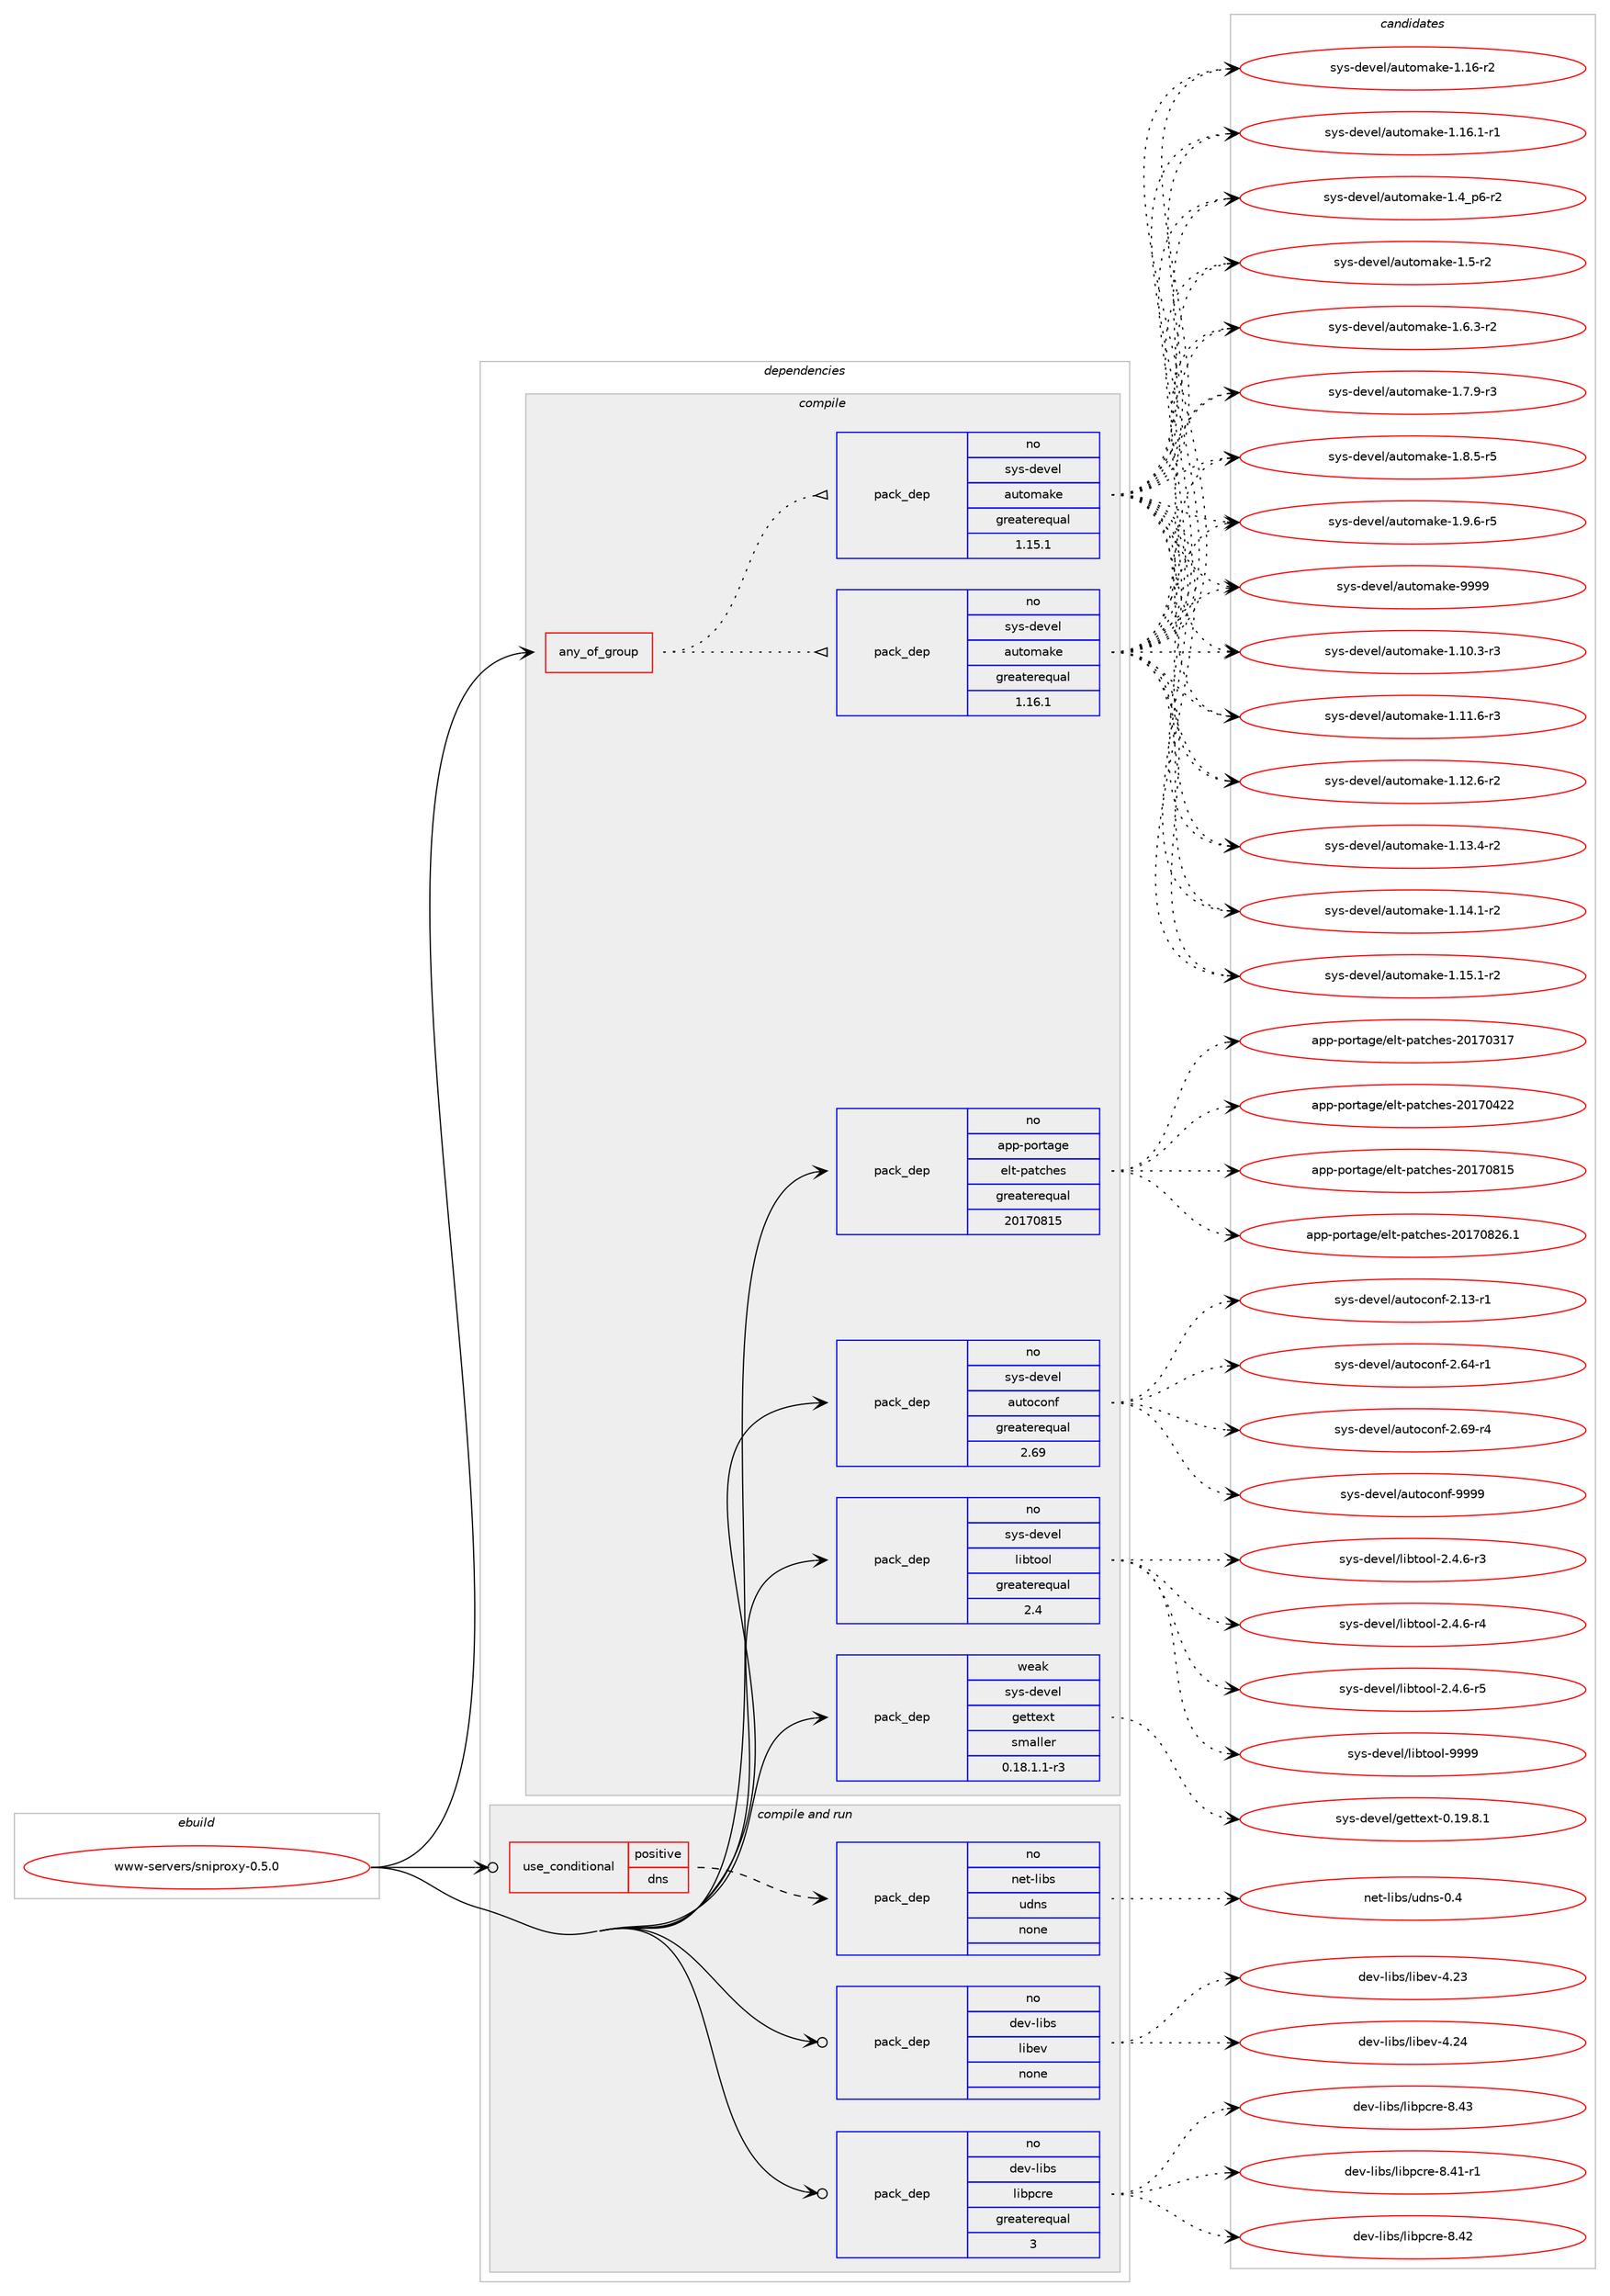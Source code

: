digraph prolog {

# *************
# Graph options
# *************

newrank=true;
concentrate=true;
compound=true;
graph [rankdir=LR,fontname=Helvetica,fontsize=10,ranksep=1.5];#, ranksep=2.5, nodesep=0.2];
edge  [arrowhead=vee];
node  [fontname=Helvetica,fontsize=10];

# **********
# The ebuild
# **********

subgraph cluster_leftcol {
color=gray;
rank=same;
label=<<i>ebuild</i>>;
id [label="www-servers/sniproxy-0.5.0", color=red, width=4, href="../www-servers/sniproxy-0.5.0.svg"];
}

# ****************
# The dependencies
# ****************

subgraph cluster_midcol {
color=gray;
label=<<i>dependencies</i>>;
subgraph cluster_compile {
fillcolor="#eeeeee";
style=filled;
label=<<i>compile</i>>;
subgraph any28302 {
dependency1752012 [label=<<TABLE BORDER="0" CELLBORDER="1" CELLSPACING="0" CELLPADDING="4"><TR><TD CELLPADDING="10">any_of_group</TD></TR></TABLE>>, shape=none, color=red];subgraph pack1257878 {
dependency1752013 [label=<<TABLE BORDER="0" CELLBORDER="1" CELLSPACING="0" CELLPADDING="4" WIDTH="220"><TR><TD ROWSPAN="6" CELLPADDING="30">pack_dep</TD></TR><TR><TD WIDTH="110">no</TD></TR><TR><TD>sys-devel</TD></TR><TR><TD>automake</TD></TR><TR><TD>greaterequal</TD></TR><TR><TD>1.16.1</TD></TR></TABLE>>, shape=none, color=blue];
}
dependency1752012:e -> dependency1752013:w [weight=20,style="dotted",arrowhead="oinv"];
subgraph pack1257879 {
dependency1752014 [label=<<TABLE BORDER="0" CELLBORDER="1" CELLSPACING="0" CELLPADDING="4" WIDTH="220"><TR><TD ROWSPAN="6" CELLPADDING="30">pack_dep</TD></TR><TR><TD WIDTH="110">no</TD></TR><TR><TD>sys-devel</TD></TR><TR><TD>automake</TD></TR><TR><TD>greaterequal</TD></TR><TR><TD>1.15.1</TD></TR></TABLE>>, shape=none, color=blue];
}
dependency1752012:e -> dependency1752014:w [weight=20,style="dotted",arrowhead="oinv"];
}
id:e -> dependency1752012:w [weight=20,style="solid",arrowhead="vee"];
subgraph pack1257880 {
dependency1752015 [label=<<TABLE BORDER="0" CELLBORDER="1" CELLSPACING="0" CELLPADDING="4" WIDTH="220"><TR><TD ROWSPAN="6" CELLPADDING="30">pack_dep</TD></TR><TR><TD WIDTH="110">no</TD></TR><TR><TD>app-portage</TD></TR><TR><TD>elt-patches</TD></TR><TR><TD>greaterequal</TD></TR><TR><TD>20170815</TD></TR></TABLE>>, shape=none, color=blue];
}
id:e -> dependency1752015:w [weight=20,style="solid",arrowhead="vee"];
subgraph pack1257881 {
dependency1752016 [label=<<TABLE BORDER="0" CELLBORDER="1" CELLSPACING="0" CELLPADDING="4" WIDTH="220"><TR><TD ROWSPAN="6" CELLPADDING="30">pack_dep</TD></TR><TR><TD WIDTH="110">no</TD></TR><TR><TD>sys-devel</TD></TR><TR><TD>autoconf</TD></TR><TR><TD>greaterequal</TD></TR><TR><TD>2.69</TD></TR></TABLE>>, shape=none, color=blue];
}
id:e -> dependency1752016:w [weight=20,style="solid",arrowhead="vee"];
subgraph pack1257882 {
dependency1752017 [label=<<TABLE BORDER="0" CELLBORDER="1" CELLSPACING="0" CELLPADDING="4" WIDTH="220"><TR><TD ROWSPAN="6" CELLPADDING="30">pack_dep</TD></TR><TR><TD WIDTH="110">no</TD></TR><TR><TD>sys-devel</TD></TR><TR><TD>libtool</TD></TR><TR><TD>greaterequal</TD></TR><TR><TD>2.4</TD></TR></TABLE>>, shape=none, color=blue];
}
id:e -> dependency1752017:w [weight=20,style="solid",arrowhead="vee"];
subgraph pack1257883 {
dependency1752018 [label=<<TABLE BORDER="0" CELLBORDER="1" CELLSPACING="0" CELLPADDING="4" WIDTH="220"><TR><TD ROWSPAN="6" CELLPADDING="30">pack_dep</TD></TR><TR><TD WIDTH="110">weak</TD></TR><TR><TD>sys-devel</TD></TR><TR><TD>gettext</TD></TR><TR><TD>smaller</TD></TR><TR><TD>0.18.1.1-r3</TD></TR></TABLE>>, shape=none, color=blue];
}
id:e -> dependency1752018:w [weight=20,style="solid",arrowhead="vee"];
}
subgraph cluster_compileandrun {
fillcolor="#eeeeee";
style=filled;
label=<<i>compile and run</i>>;
subgraph cond464837 {
dependency1752019 [label=<<TABLE BORDER="0" CELLBORDER="1" CELLSPACING="0" CELLPADDING="4"><TR><TD ROWSPAN="3" CELLPADDING="10">use_conditional</TD></TR><TR><TD>positive</TD></TR><TR><TD>dns</TD></TR></TABLE>>, shape=none, color=red];
subgraph pack1257884 {
dependency1752020 [label=<<TABLE BORDER="0" CELLBORDER="1" CELLSPACING="0" CELLPADDING="4" WIDTH="220"><TR><TD ROWSPAN="6" CELLPADDING="30">pack_dep</TD></TR><TR><TD WIDTH="110">no</TD></TR><TR><TD>net-libs</TD></TR><TR><TD>udns</TD></TR><TR><TD>none</TD></TR><TR><TD></TD></TR></TABLE>>, shape=none, color=blue];
}
dependency1752019:e -> dependency1752020:w [weight=20,style="dashed",arrowhead="vee"];
}
id:e -> dependency1752019:w [weight=20,style="solid",arrowhead="odotvee"];
subgraph pack1257885 {
dependency1752021 [label=<<TABLE BORDER="0" CELLBORDER="1" CELLSPACING="0" CELLPADDING="4" WIDTH="220"><TR><TD ROWSPAN="6" CELLPADDING="30">pack_dep</TD></TR><TR><TD WIDTH="110">no</TD></TR><TR><TD>dev-libs</TD></TR><TR><TD>libev</TD></TR><TR><TD>none</TD></TR><TR><TD></TD></TR></TABLE>>, shape=none, color=blue];
}
id:e -> dependency1752021:w [weight=20,style="solid",arrowhead="odotvee"];
subgraph pack1257886 {
dependency1752022 [label=<<TABLE BORDER="0" CELLBORDER="1" CELLSPACING="0" CELLPADDING="4" WIDTH="220"><TR><TD ROWSPAN="6" CELLPADDING="30">pack_dep</TD></TR><TR><TD WIDTH="110">no</TD></TR><TR><TD>dev-libs</TD></TR><TR><TD>libpcre</TD></TR><TR><TD>greaterequal</TD></TR><TR><TD>3</TD></TR></TABLE>>, shape=none, color=blue];
}
id:e -> dependency1752022:w [weight=20,style="solid",arrowhead="odotvee"];
}
subgraph cluster_run {
fillcolor="#eeeeee";
style=filled;
label=<<i>run</i>>;
}
}

# **************
# The candidates
# **************

subgraph cluster_choices {
rank=same;
color=gray;
label=<<i>candidates</i>>;

subgraph choice1257878 {
color=black;
nodesep=1;
choice11512111545100101118101108479711711611110997107101454946494846514511451 [label="sys-devel/automake-1.10.3-r3", color=red, width=4,href="../sys-devel/automake-1.10.3-r3.svg"];
choice11512111545100101118101108479711711611110997107101454946494946544511451 [label="sys-devel/automake-1.11.6-r3", color=red, width=4,href="../sys-devel/automake-1.11.6-r3.svg"];
choice11512111545100101118101108479711711611110997107101454946495046544511450 [label="sys-devel/automake-1.12.6-r2", color=red, width=4,href="../sys-devel/automake-1.12.6-r2.svg"];
choice11512111545100101118101108479711711611110997107101454946495146524511450 [label="sys-devel/automake-1.13.4-r2", color=red, width=4,href="../sys-devel/automake-1.13.4-r2.svg"];
choice11512111545100101118101108479711711611110997107101454946495246494511450 [label="sys-devel/automake-1.14.1-r2", color=red, width=4,href="../sys-devel/automake-1.14.1-r2.svg"];
choice11512111545100101118101108479711711611110997107101454946495346494511450 [label="sys-devel/automake-1.15.1-r2", color=red, width=4,href="../sys-devel/automake-1.15.1-r2.svg"];
choice1151211154510010111810110847971171161111099710710145494649544511450 [label="sys-devel/automake-1.16-r2", color=red, width=4,href="../sys-devel/automake-1.16-r2.svg"];
choice11512111545100101118101108479711711611110997107101454946495446494511449 [label="sys-devel/automake-1.16.1-r1", color=red, width=4,href="../sys-devel/automake-1.16.1-r1.svg"];
choice115121115451001011181011084797117116111109971071014549465295112544511450 [label="sys-devel/automake-1.4_p6-r2", color=red, width=4,href="../sys-devel/automake-1.4_p6-r2.svg"];
choice11512111545100101118101108479711711611110997107101454946534511450 [label="sys-devel/automake-1.5-r2", color=red, width=4,href="../sys-devel/automake-1.5-r2.svg"];
choice115121115451001011181011084797117116111109971071014549465446514511450 [label="sys-devel/automake-1.6.3-r2", color=red, width=4,href="../sys-devel/automake-1.6.3-r2.svg"];
choice115121115451001011181011084797117116111109971071014549465546574511451 [label="sys-devel/automake-1.7.9-r3", color=red, width=4,href="../sys-devel/automake-1.7.9-r3.svg"];
choice115121115451001011181011084797117116111109971071014549465646534511453 [label="sys-devel/automake-1.8.5-r5", color=red, width=4,href="../sys-devel/automake-1.8.5-r5.svg"];
choice115121115451001011181011084797117116111109971071014549465746544511453 [label="sys-devel/automake-1.9.6-r5", color=red, width=4,href="../sys-devel/automake-1.9.6-r5.svg"];
choice115121115451001011181011084797117116111109971071014557575757 [label="sys-devel/automake-9999", color=red, width=4,href="../sys-devel/automake-9999.svg"];
dependency1752013:e -> choice11512111545100101118101108479711711611110997107101454946494846514511451:w [style=dotted,weight="100"];
dependency1752013:e -> choice11512111545100101118101108479711711611110997107101454946494946544511451:w [style=dotted,weight="100"];
dependency1752013:e -> choice11512111545100101118101108479711711611110997107101454946495046544511450:w [style=dotted,weight="100"];
dependency1752013:e -> choice11512111545100101118101108479711711611110997107101454946495146524511450:w [style=dotted,weight="100"];
dependency1752013:e -> choice11512111545100101118101108479711711611110997107101454946495246494511450:w [style=dotted,weight="100"];
dependency1752013:e -> choice11512111545100101118101108479711711611110997107101454946495346494511450:w [style=dotted,weight="100"];
dependency1752013:e -> choice1151211154510010111810110847971171161111099710710145494649544511450:w [style=dotted,weight="100"];
dependency1752013:e -> choice11512111545100101118101108479711711611110997107101454946495446494511449:w [style=dotted,weight="100"];
dependency1752013:e -> choice115121115451001011181011084797117116111109971071014549465295112544511450:w [style=dotted,weight="100"];
dependency1752013:e -> choice11512111545100101118101108479711711611110997107101454946534511450:w [style=dotted,weight="100"];
dependency1752013:e -> choice115121115451001011181011084797117116111109971071014549465446514511450:w [style=dotted,weight="100"];
dependency1752013:e -> choice115121115451001011181011084797117116111109971071014549465546574511451:w [style=dotted,weight="100"];
dependency1752013:e -> choice115121115451001011181011084797117116111109971071014549465646534511453:w [style=dotted,weight="100"];
dependency1752013:e -> choice115121115451001011181011084797117116111109971071014549465746544511453:w [style=dotted,weight="100"];
dependency1752013:e -> choice115121115451001011181011084797117116111109971071014557575757:w [style=dotted,weight="100"];
}
subgraph choice1257879 {
color=black;
nodesep=1;
choice11512111545100101118101108479711711611110997107101454946494846514511451 [label="sys-devel/automake-1.10.3-r3", color=red, width=4,href="../sys-devel/automake-1.10.3-r3.svg"];
choice11512111545100101118101108479711711611110997107101454946494946544511451 [label="sys-devel/automake-1.11.6-r3", color=red, width=4,href="../sys-devel/automake-1.11.6-r3.svg"];
choice11512111545100101118101108479711711611110997107101454946495046544511450 [label="sys-devel/automake-1.12.6-r2", color=red, width=4,href="../sys-devel/automake-1.12.6-r2.svg"];
choice11512111545100101118101108479711711611110997107101454946495146524511450 [label="sys-devel/automake-1.13.4-r2", color=red, width=4,href="../sys-devel/automake-1.13.4-r2.svg"];
choice11512111545100101118101108479711711611110997107101454946495246494511450 [label="sys-devel/automake-1.14.1-r2", color=red, width=4,href="../sys-devel/automake-1.14.1-r2.svg"];
choice11512111545100101118101108479711711611110997107101454946495346494511450 [label="sys-devel/automake-1.15.1-r2", color=red, width=4,href="../sys-devel/automake-1.15.1-r2.svg"];
choice1151211154510010111810110847971171161111099710710145494649544511450 [label="sys-devel/automake-1.16-r2", color=red, width=4,href="../sys-devel/automake-1.16-r2.svg"];
choice11512111545100101118101108479711711611110997107101454946495446494511449 [label="sys-devel/automake-1.16.1-r1", color=red, width=4,href="../sys-devel/automake-1.16.1-r1.svg"];
choice115121115451001011181011084797117116111109971071014549465295112544511450 [label="sys-devel/automake-1.4_p6-r2", color=red, width=4,href="../sys-devel/automake-1.4_p6-r2.svg"];
choice11512111545100101118101108479711711611110997107101454946534511450 [label="sys-devel/automake-1.5-r2", color=red, width=4,href="../sys-devel/automake-1.5-r2.svg"];
choice115121115451001011181011084797117116111109971071014549465446514511450 [label="sys-devel/automake-1.6.3-r2", color=red, width=4,href="../sys-devel/automake-1.6.3-r2.svg"];
choice115121115451001011181011084797117116111109971071014549465546574511451 [label="sys-devel/automake-1.7.9-r3", color=red, width=4,href="../sys-devel/automake-1.7.9-r3.svg"];
choice115121115451001011181011084797117116111109971071014549465646534511453 [label="sys-devel/automake-1.8.5-r5", color=red, width=4,href="../sys-devel/automake-1.8.5-r5.svg"];
choice115121115451001011181011084797117116111109971071014549465746544511453 [label="sys-devel/automake-1.9.6-r5", color=red, width=4,href="../sys-devel/automake-1.9.6-r5.svg"];
choice115121115451001011181011084797117116111109971071014557575757 [label="sys-devel/automake-9999", color=red, width=4,href="../sys-devel/automake-9999.svg"];
dependency1752014:e -> choice11512111545100101118101108479711711611110997107101454946494846514511451:w [style=dotted,weight="100"];
dependency1752014:e -> choice11512111545100101118101108479711711611110997107101454946494946544511451:w [style=dotted,weight="100"];
dependency1752014:e -> choice11512111545100101118101108479711711611110997107101454946495046544511450:w [style=dotted,weight="100"];
dependency1752014:e -> choice11512111545100101118101108479711711611110997107101454946495146524511450:w [style=dotted,weight="100"];
dependency1752014:e -> choice11512111545100101118101108479711711611110997107101454946495246494511450:w [style=dotted,weight="100"];
dependency1752014:e -> choice11512111545100101118101108479711711611110997107101454946495346494511450:w [style=dotted,weight="100"];
dependency1752014:e -> choice1151211154510010111810110847971171161111099710710145494649544511450:w [style=dotted,weight="100"];
dependency1752014:e -> choice11512111545100101118101108479711711611110997107101454946495446494511449:w [style=dotted,weight="100"];
dependency1752014:e -> choice115121115451001011181011084797117116111109971071014549465295112544511450:w [style=dotted,weight="100"];
dependency1752014:e -> choice11512111545100101118101108479711711611110997107101454946534511450:w [style=dotted,weight="100"];
dependency1752014:e -> choice115121115451001011181011084797117116111109971071014549465446514511450:w [style=dotted,weight="100"];
dependency1752014:e -> choice115121115451001011181011084797117116111109971071014549465546574511451:w [style=dotted,weight="100"];
dependency1752014:e -> choice115121115451001011181011084797117116111109971071014549465646534511453:w [style=dotted,weight="100"];
dependency1752014:e -> choice115121115451001011181011084797117116111109971071014549465746544511453:w [style=dotted,weight="100"];
dependency1752014:e -> choice115121115451001011181011084797117116111109971071014557575757:w [style=dotted,weight="100"];
}
subgraph choice1257880 {
color=black;
nodesep=1;
choice97112112451121111141169710310147101108116451129711699104101115455048495548514955 [label="app-portage/elt-patches-20170317", color=red, width=4,href="../app-portage/elt-patches-20170317.svg"];
choice97112112451121111141169710310147101108116451129711699104101115455048495548525050 [label="app-portage/elt-patches-20170422", color=red, width=4,href="../app-portage/elt-patches-20170422.svg"];
choice97112112451121111141169710310147101108116451129711699104101115455048495548564953 [label="app-portage/elt-patches-20170815", color=red, width=4,href="../app-portage/elt-patches-20170815.svg"];
choice971121124511211111411697103101471011081164511297116991041011154550484955485650544649 [label="app-portage/elt-patches-20170826.1", color=red, width=4,href="../app-portage/elt-patches-20170826.1.svg"];
dependency1752015:e -> choice97112112451121111141169710310147101108116451129711699104101115455048495548514955:w [style=dotted,weight="100"];
dependency1752015:e -> choice97112112451121111141169710310147101108116451129711699104101115455048495548525050:w [style=dotted,weight="100"];
dependency1752015:e -> choice97112112451121111141169710310147101108116451129711699104101115455048495548564953:w [style=dotted,weight="100"];
dependency1752015:e -> choice971121124511211111411697103101471011081164511297116991041011154550484955485650544649:w [style=dotted,weight="100"];
}
subgraph choice1257881 {
color=black;
nodesep=1;
choice1151211154510010111810110847971171161119911111010245504649514511449 [label="sys-devel/autoconf-2.13-r1", color=red, width=4,href="../sys-devel/autoconf-2.13-r1.svg"];
choice1151211154510010111810110847971171161119911111010245504654524511449 [label="sys-devel/autoconf-2.64-r1", color=red, width=4,href="../sys-devel/autoconf-2.64-r1.svg"];
choice1151211154510010111810110847971171161119911111010245504654574511452 [label="sys-devel/autoconf-2.69-r4", color=red, width=4,href="../sys-devel/autoconf-2.69-r4.svg"];
choice115121115451001011181011084797117116111991111101024557575757 [label="sys-devel/autoconf-9999", color=red, width=4,href="../sys-devel/autoconf-9999.svg"];
dependency1752016:e -> choice1151211154510010111810110847971171161119911111010245504649514511449:w [style=dotted,weight="100"];
dependency1752016:e -> choice1151211154510010111810110847971171161119911111010245504654524511449:w [style=dotted,weight="100"];
dependency1752016:e -> choice1151211154510010111810110847971171161119911111010245504654574511452:w [style=dotted,weight="100"];
dependency1752016:e -> choice115121115451001011181011084797117116111991111101024557575757:w [style=dotted,weight="100"];
}
subgraph choice1257882 {
color=black;
nodesep=1;
choice1151211154510010111810110847108105981161111111084550465246544511451 [label="sys-devel/libtool-2.4.6-r3", color=red, width=4,href="../sys-devel/libtool-2.4.6-r3.svg"];
choice1151211154510010111810110847108105981161111111084550465246544511452 [label="sys-devel/libtool-2.4.6-r4", color=red, width=4,href="../sys-devel/libtool-2.4.6-r4.svg"];
choice1151211154510010111810110847108105981161111111084550465246544511453 [label="sys-devel/libtool-2.4.6-r5", color=red, width=4,href="../sys-devel/libtool-2.4.6-r5.svg"];
choice1151211154510010111810110847108105981161111111084557575757 [label="sys-devel/libtool-9999", color=red, width=4,href="../sys-devel/libtool-9999.svg"];
dependency1752017:e -> choice1151211154510010111810110847108105981161111111084550465246544511451:w [style=dotted,weight="100"];
dependency1752017:e -> choice1151211154510010111810110847108105981161111111084550465246544511452:w [style=dotted,weight="100"];
dependency1752017:e -> choice1151211154510010111810110847108105981161111111084550465246544511453:w [style=dotted,weight="100"];
dependency1752017:e -> choice1151211154510010111810110847108105981161111111084557575757:w [style=dotted,weight="100"];
}
subgraph choice1257883 {
color=black;
nodesep=1;
choice1151211154510010111810110847103101116116101120116454846495746564649 [label="sys-devel/gettext-0.19.8.1", color=red, width=4,href="../sys-devel/gettext-0.19.8.1.svg"];
dependency1752018:e -> choice1151211154510010111810110847103101116116101120116454846495746564649:w [style=dotted,weight="100"];
}
subgraph choice1257884 {
color=black;
nodesep=1;
choice11010111645108105981154711710011011545484652 [label="net-libs/udns-0.4", color=red, width=4,href="../net-libs/udns-0.4.svg"];
dependency1752020:e -> choice11010111645108105981154711710011011545484652:w [style=dotted,weight="100"];
}
subgraph choice1257885 {
color=black;
nodesep=1;
choice100101118451081059811547108105981011184552465051 [label="dev-libs/libev-4.23", color=red, width=4,href="../dev-libs/libev-4.23.svg"];
choice100101118451081059811547108105981011184552465052 [label="dev-libs/libev-4.24", color=red, width=4,href="../dev-libs/libev-4.24.svg"];
dependency1752021:e -> choice100101118451081059811547108105981011184552465051:w [style=dotted,weight="100"];
dependency1752021:e -> choice100101118451081059811547108105981011184552465052:w [style=dotted,weight="100"];
}
subgraph choice1257886 {
color=black;
nodesep=1;
choice100101118451081059811547108105981129911410145564652494511449 [label="dev-libs/libpcre-8.41-r1", color=red, width=4,href="../dev-libs/libpcre-8.41-r1.svg"];
choice10010111845108105981154710810598112991141014556465250 [label="dev-libs/libpcre-8.42", color=red, width=4,href="../dev-libs/libpcre-8.42.svg"];
choice10010111845108105981154710810598112991141014556465251 [label="dev-libs/libpcre-8.43", color=red, width=4,href="../dev-libs/libpcre-8.43.svg"];
dependency1752022:e -> choice100101118451081059811547108105981129911410145564652494511449:w [style=dotted,weight="100"];
dependency1752022:e -> choice10010111845108105981154710810598112991141014556465250:w [style=dotted,weight="100"];
dependency1752022:e -> choice10010111845108105981154710810598112991141014556465251:w [style=dotted,weight="100"];
}
}

}
